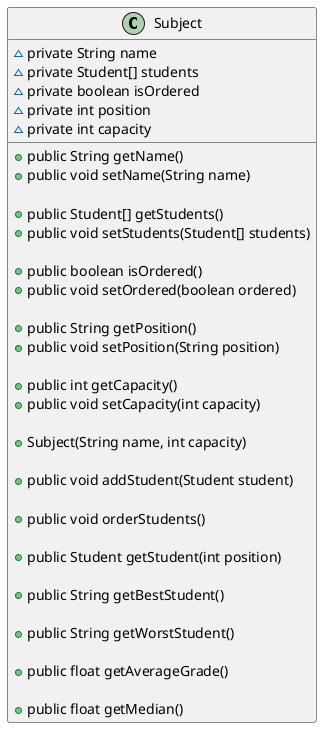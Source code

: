 @startuml
class Subject{

  ~private String name
  ~private Student[] students
  ~private boolean isOrdered
  ~private int position
  ~private int capacity

  +public String getName()
  +public void setName(String name)

  +public Student[] getStudents()
  +public void setStudents(Student[] students)

  +public boolean isOrdered()
  +public void setOrdered(boolean ordered)

  +public String getPosition()
  +public void setPosition(String position)

  +public int getCapacity()
  +public void setCapacity(int capacity)

  +Subject(String name, int capacity)

  +public void addStudent(Student student)

  +public void orderStudents()

  +public Student getStudent(int position)

  +public String getBestStudent()

  +public String getWorstStudent()

  +public float getAverageGrade()

  +public float getMedian()

}
@enduml